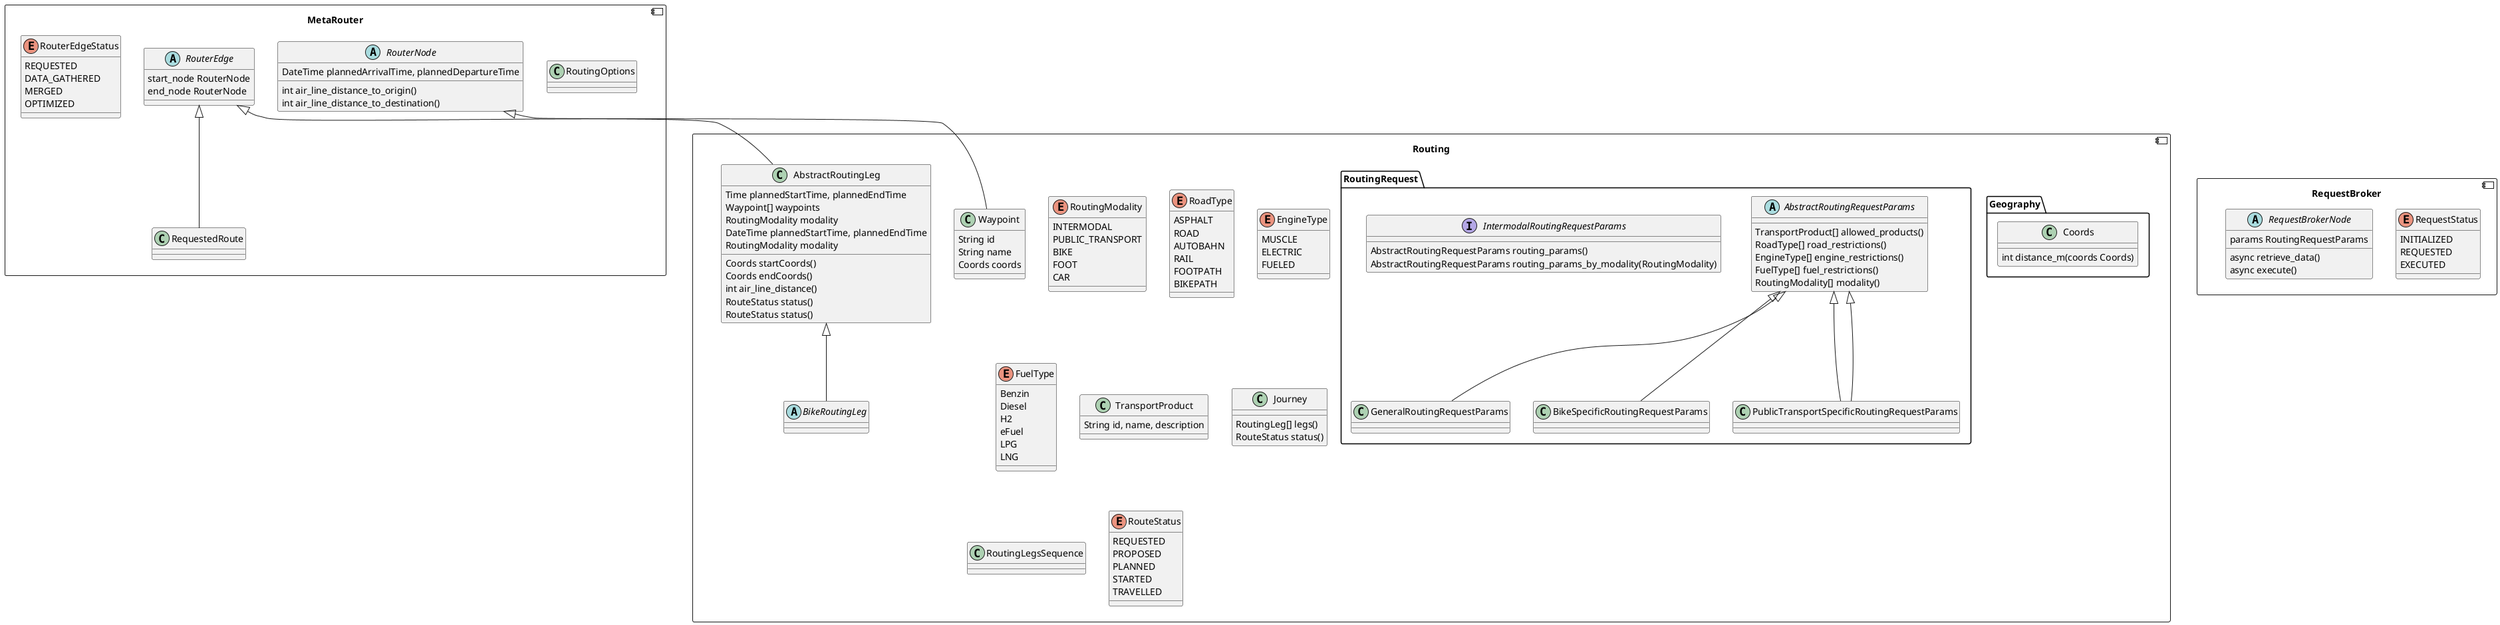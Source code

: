 @startuml
'https://plantuml.com/class-diagram
'skinparam nodesep 10
'skinparam ranksep 20

component Routing {

    enum RoutingModality {
        INTERMODAL
        PUBLIC_TRANSPORT
        BIKE
        FOOT
        CAR
    }

    enum RoadType {
        ASPHALT
        ROAD
        AUTOBAHN
        RAIL
        FOOTPATH
        BIKEPATH
    }
    enum EngineType {
        MUSCLE
        ELECTRIC
        FUELED
    }
    enum FuelType {
        Benzin
        Diesel
        H2
        eFuel
        LPG
        LNG
    }
    class TransportProduct {
        String id, name, description
    }
    abstract class AbstractRoutingLeg
    abstract class BikeRoutingLeg

    class Journey {
        RoutingLeg[] legs()
        RouteStatus status()
    }

    package Geography {
        class Coords {
            int distance_m(coords Coords)
        }

    }


    package RoutingRequest {
        abstract class AbstractRoutingRequestParams {
            TransportProduct[] allowed_products()
            RoadType[] road_restrictions()
            EngineType[] engine_restrictions()
            FuelType[] fuel_restrictions()
            RoutingModality[] modality()
        }
        AbstractRoutingRequestParams <|-- GeneralRoutingRequestParams
        AbstractRoutingRequestParams <|-- BikeSpecificRoutingRequestParams
        AbstractRoutingRequestParams <|-- PublicTransportSpecificRoutingRequestParams
        AbstractRoutingRequestParams <|-- PublicTransportSpecificRoutingRequestParams

        interface IntermodalRoutingRequestParams {
            AbstractRoutingRequestParams routing_params()
            AbstractRoutingRequestParams routing_params_by_modality(RoutingModality)
        }

    }

    class Waypoint {
        String id
        String name
        Coords coords
    }

    class AbstractRoutingLeg {
        Time plannedStartTime, plannedEndTime
        Coords startCoords()
        Coords endCoords()
        int air_line_distance()
        Waypoint[] waypoints
        RoutingModality modality
        RouteStatus status()
    }

    AbstractRoutingLeg <|-- BikeRoutingLeg

    class AbstractRoutingLeg {
        DateTime plannedStartTime, plannedEndTime
        RoutingModality modality
        RouteStatus status()
    }

    class RoutingLegsSequence

    enum RouteStatus {
        REQUESTED
        PROPOSED
        PLANNED
        STARTED
        TRAVELLED
    }
}

Routing --[hidden]> MetaRouter

component MetaRouter {
    class RoutingOptions

    abstract class RouterNode {
        DateTime plannedArrivalTime, plannedDepartureTime
        int air_line_distance_to_origin()
        int air_line_distance_to_destination()

    }
    abstract class RouterEdge {
        start_node RouterNode
        end_node RouterNode
    }

    RouterNode <|-- Waypoint
    RouterEdge <|-- AbstractRoutingLeg
    RouterEdge <|-- RequestedRoute

    enum RouterEdgeStatus {
        REQUESTED
        DATA_GATHERED
        MERGED
        OPTIMIZED
    }
}
MetaRouter --[hidden]> RequestBroker

component RequestBroker {
    enum RequestStatus {
        INITIALIZED
        REQUESTED
        EXECUTED
    }

    abstract class RequestBrokerNode {
        params RoutingRequestParams
        async retrieve_data()
        async execute()
    }
}




@enduml